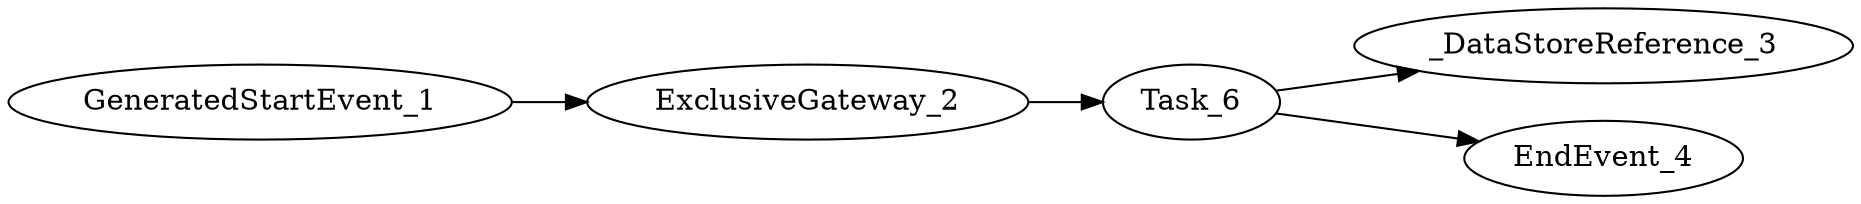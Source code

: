 digraph G {
rankdir=LR;
splines=false;
	Task_6 -> _DataStoreReference_3;
	ExclusiveGateway_2 -> Task_6;
	Task_6 -> EndEvent_4;
	GeneratedStartEvent_1 -> ExclusiveGateway_2;
}